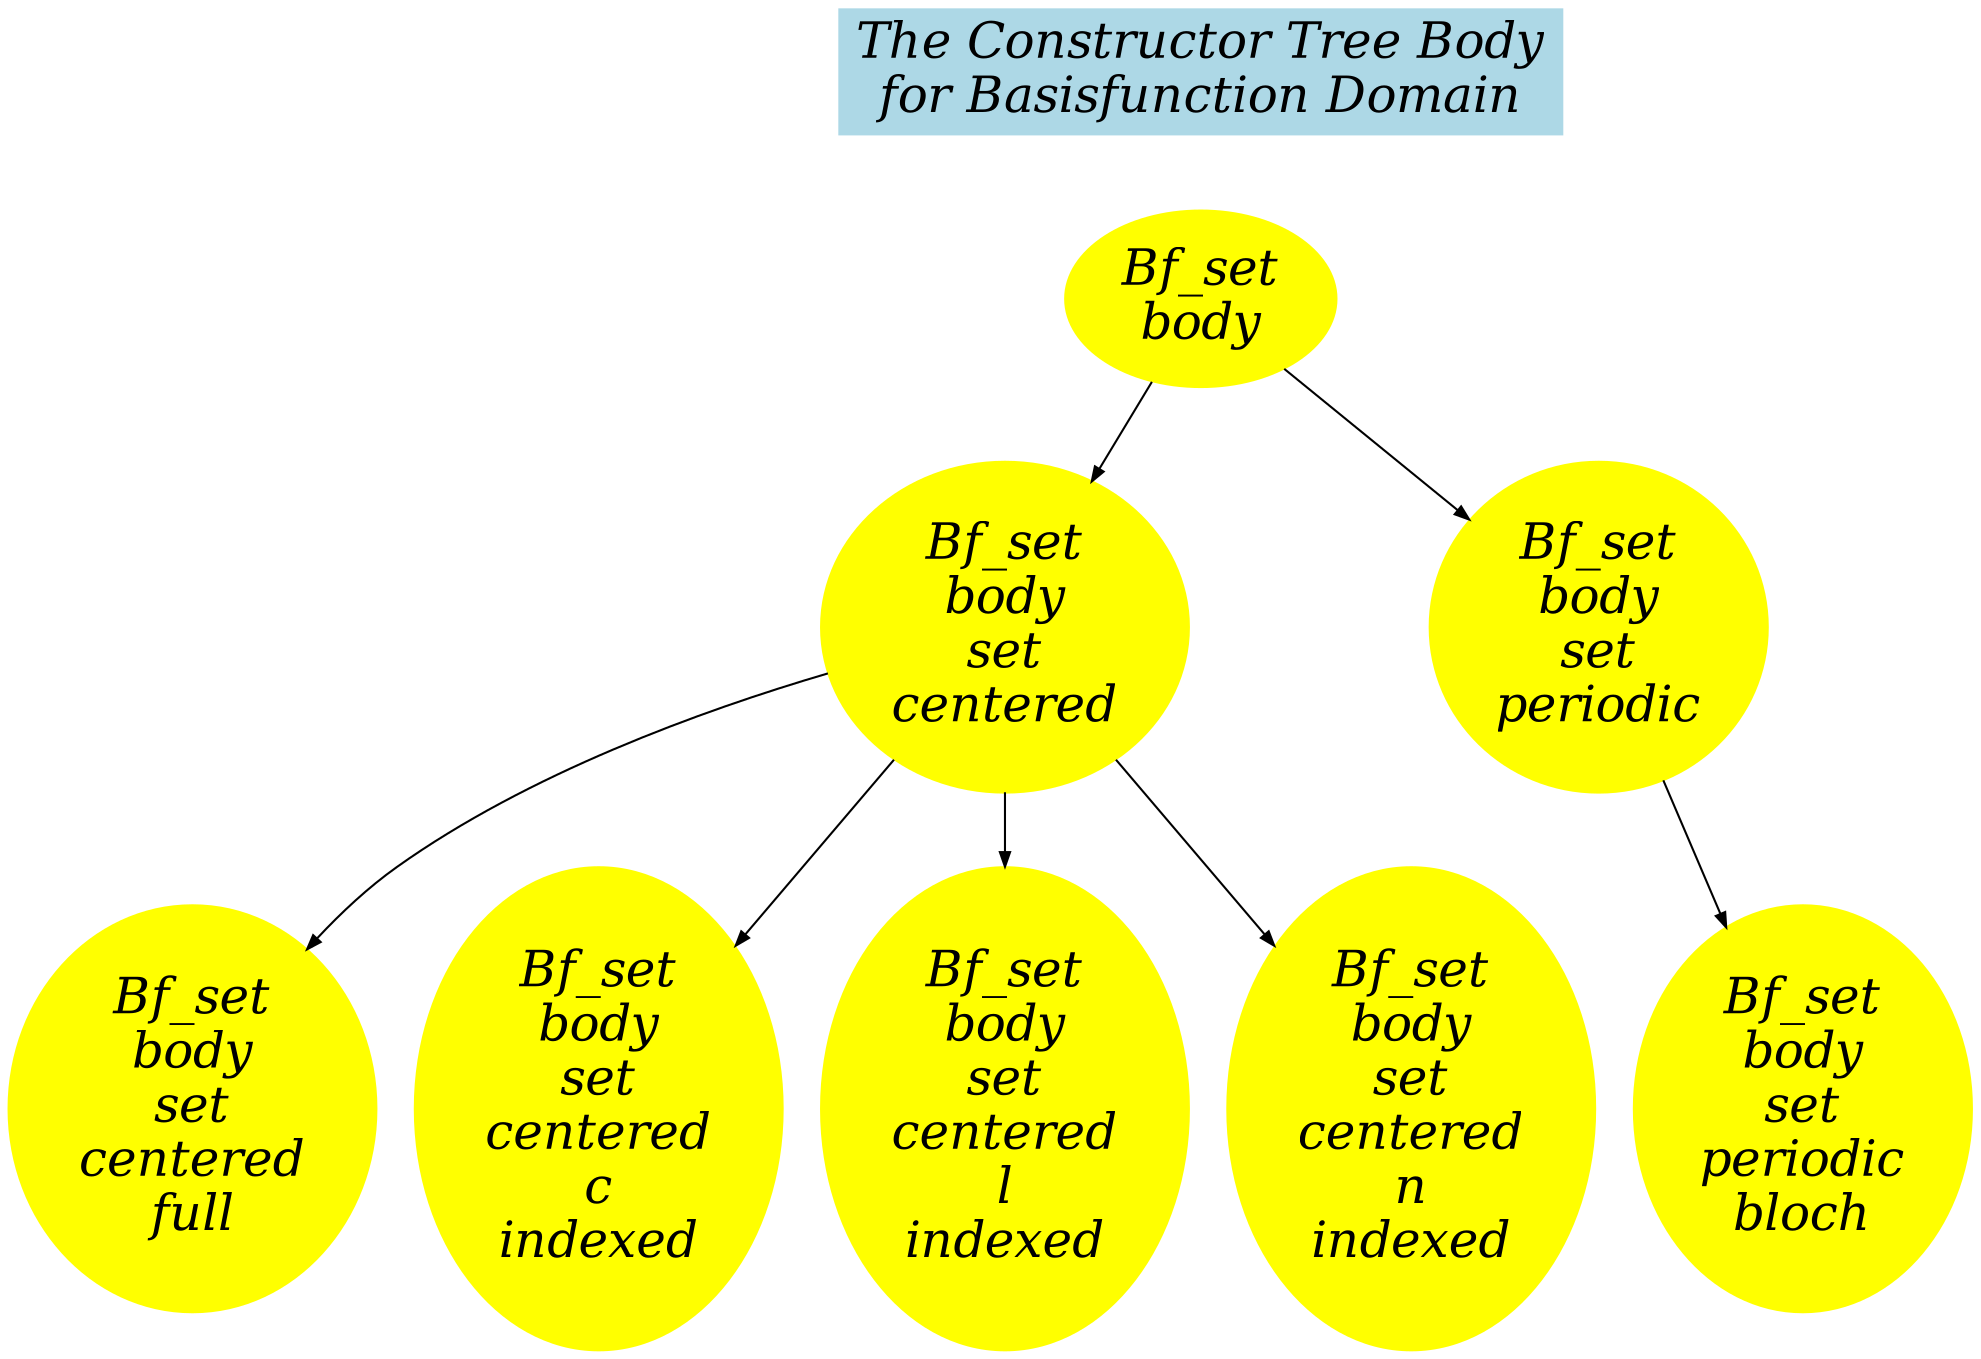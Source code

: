 digraph basisfunction_body {
  size="14,14";
  node [color=yellow, style=filled, fontsize=24, fontname="Palatino-Italic", fontcolor=black];
  edge [fontname = "Bitstream Vera Sans" fontsize = 12 arrowsize="0.7" dir = down];

  Title [label = "The Constructor Tree Body\nfor Basisfunction Domain" shape="record" color=lightblue, style=filled];
  Title -> "Bf_set\nbody" [style="invis"];

  "Bf_set\nbody" -> {"Bf_set\nbody\nset\ncentered" "Bf_set\nbody\nset\nperiodic"};
  "Bf_set\nbody\nset\ncentered" -> {"Bf_set\nbody\nset\ncentered\nfull" "Bf_set\nbody\nset\ncentered\nc\nindexed" "Bf_set\nbody\nset\ncentered\nl\nindexed" "Bf_set\nbody\nset\ncentered\nn\nindexed"};
  "Bf_set\nbody\nset\nperiodic" -> {"Bf_set\nbody\nset\nperiodic\nbloch"};
   }

